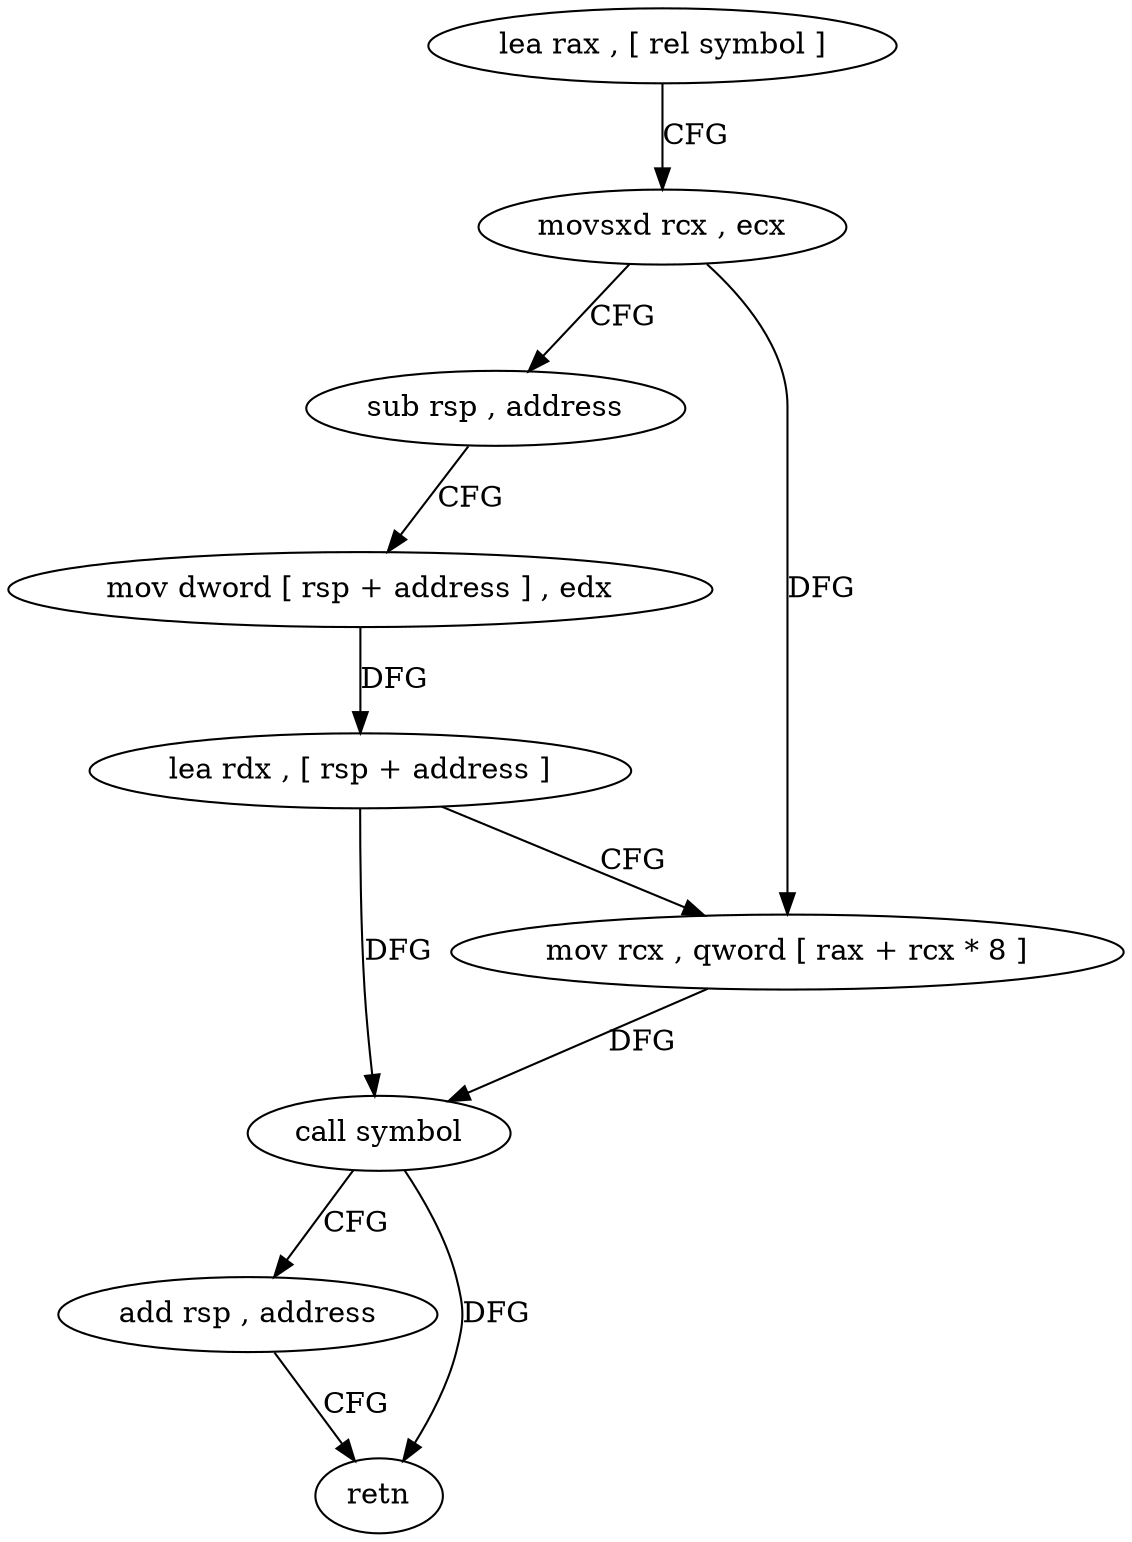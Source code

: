 digraph "func" {
"278768" [label = "lea rax , [ rel symbol ]" ]
"278775" [label = "movsxd rcx , ecx" ]
"278778" [label = "sub rsp , address" ]
"278782" [label = "mov dword [ rsp + address ] , edx" ]
"278786" [label = "lea rdx , [ rsp + address ]" ]
"278791" [label = "mov rcx , qword [ rax + rcx * 8 ]" ]
"278795" [label = "call symbol" ]
"278800" [label = "add rsp , address" ]
"278804" [label = "retn" ]
"278768" -> "278775" [ label = "CFG" ]
"278775" -> "278778" [ label = "CFG" ]
"278775" -> "278791" [ label = "DFG" ]
"278778" -> "278782" [ label = "CFG" ]
"278782" -> "278786" [ label = "DFG" ]
"278786" -> "278791" [ label = "CFG" ]
"278786" -> "278795" [ label = "DFG" ]
"278791" -> "278795" [ label = "DFG" ]
"278795" -> "278800" [ label = "CFG" ]
"278795" -> "278804" [ label = "DFG" ]
"278800" -> "278804" [ label = "CFG" ]
}
